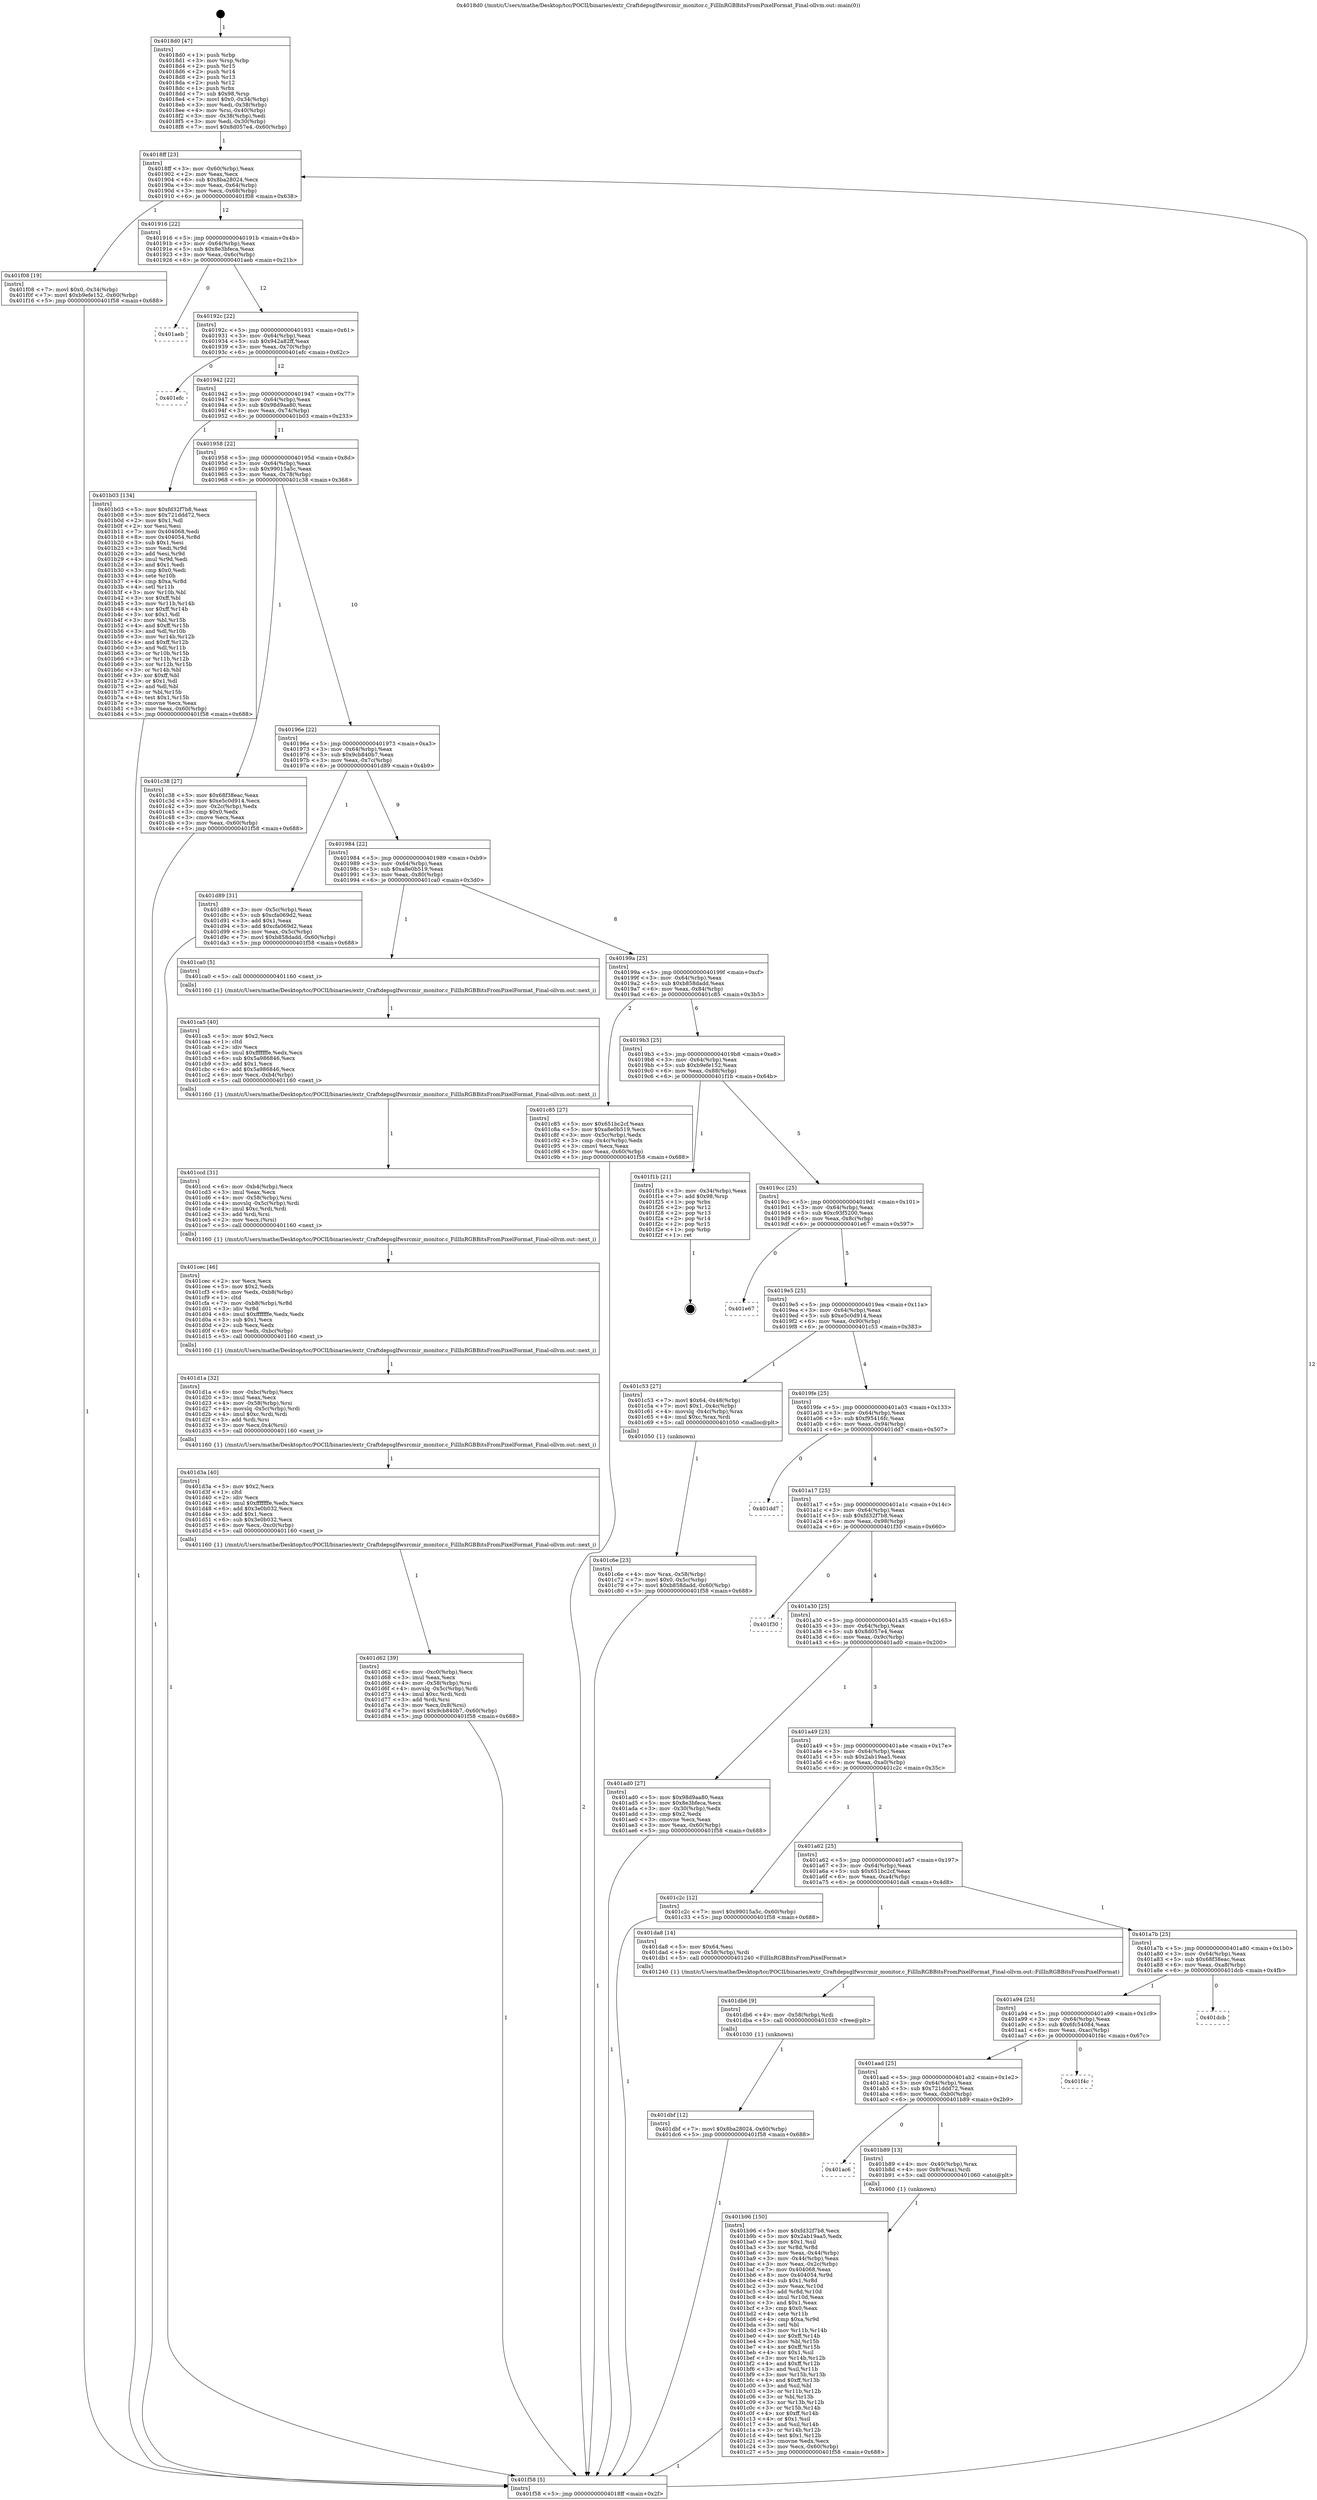 digraph "0x4018d0" {
  label = "0x4018d0 (/mnt/c/Users/mathe/Desktop/tcc/POCII/binaries/extr_Craftdepsglfwsrcmir_monitor.c_FillInRGBBitsFromPixelFormat_Final-ollvm.out::main(0))"
  labelloc = "t"
  node[shape=record]

  Entry [label="",width=0.3,height=0.3,shape=circle,fillcolor=black,style=filled]
  "0x4018ff" [label="{
     0x4018ff [23]\l
     | [instrs]\l
     &nbsp;&nbsp;0x4018ff \<+3\>: mov -0x60(%rbp),%eax\l
     &nbsp;&nbsp;0x401902 \<+2\>: mov %eax,%ecx\l
     &nbsp;&nbsp;0x401904 \<+6\>: sub $0x8ba28024,%ecx\l
     &nbsp;&nbsp;0x40190a \<+3\>: mov %eax,-0x64(%rbp)\l
     &nbsp;&nbsp;0x40190d \<+3\>: mov %ecx,-0x68(%rbp)\l
     &nbsp;&nbsp;0x401910 \<+6\>: je 0000000000401f08 \<main+0x638\>\l
  }"]
  "0x401f08" [label="{
     0x401f08 [19]\l
     | [instrs]\l
     &nbsp;&nbsp;0x401f08 \<+7\>: movl $0x0,-0x34(%rbp)\l
     &nbsp;&nbsp;0x401f0f \<+7\>: movl $0xb9efe152,-0x60(%rbp)\l
     &nbsp;&nbsp;0x401f16 \<+5\>: jmp 0000000000401f58 \<main+0x688\>\l
  }"]
  "0x401916" [label="{
     0x401916 [22]\l
     | [instrs]\l
     &nbsp;&nbsp;0x401916 \<+5\>: jmp 000000000040191b \<main+0x4b\>\l
     &nbsp;&nbsp;0x40191b \<+3\>: mov -0x64(%rbp),%eax\l
     &nbsp;&nbsp;0x40191e \<+5\>: sub $0x8e3bfeca,%eax\l
     &nbsp;&nbsp;0x401923 \<+3\>: mov %eax,-0x6c(%rbp)\l
     &nbsp;&nbsp;0x401926 \<+6\>: je 0000000000401aeb \<main+0x21b\>\l
  }"]
  Exit [label="",width=0.3,height=0.3,shape=circle,fillcolor=black,style=filled,peripheries=2]
  "0x401aeb" [label="{
     0x401aeb\l
  }", style=dashed]
  "0x40192c" [label="{
     0x40192c [22]\l
     | [instrs]\l
     &nbsp;&nbsp;0x40192c \<+5\>: jmp 0000000000401931 \<main+0x61\>\l
     &nbsp;&nbsp;0x401931 \<+3\>: mov -0x64(%rbp),%eax\l
     &nbsp;&nbsp;0x401934 \<+5\>: sub $0x942a82ff,%eax\l
     &nbsp;&nbsp;0x401939 \<+3\>: mov %eax,-0x70(%rbp)\l
     &nbsp;&nbsp;0x40193c \<+6\>: je 0000000000401efc \<main+0x62c\>\l
  }"]
  "0x401dbf" [label="{
     0x401dbf [12]\l
     | [instrs]\l
     &nbsp;&nbsp;0x401dbf \<+7\>: movl $0x8ba28024,-0x60(%rbp)\l
     &nbsp;&nbsp;0x401dc6 \<+5\>: jmp 0000000000401f58 \<main+0x688\>\l
  }"]
  "0x401efc" [label="{
     0x401efc\l
  }", style=dashed]
  "0x401942" [label="{
     0x401942 [22]\l
     | [instrs]\l
     &nbsp;&nbsp;0x401942 \<+5\>: jmp 0000000000401947 \<main+0x77\>\l
     &nbsp;&nbsp;0x401947 \<+3\>: mov -0x64(%rbp),%eax\l
     &nbsp;&nbsp;0x40194a \<+5\>: sub $0x98d9aa80,%eax\l
     &nbsp;&nbsp;0x40194f \<+3\>: mov %eax,-0x74(%rbp)\l
     &nbsp;&nbsp;0x401952 \<+6\>: je 0000000000401b03 \<main+0x233\>\l
  }"]
  "0x401db6" [label="{
     0x401db6 [9]\l
     | [instrs]\l
     &nbsp;&nbsp;0x401db6 \<+4\>: mov -0x58(%rbp),%rdi\l
     &nbsp;&nbsp;0x401dba \<+5\>: call 0000000000401030 \<free@plt\>\l
     | [calls]\l
     &nbsp;&nbsp;0x401030 \{1\} (unknown)\l
  }"]
  "0x401b03" [label="{
     0x401b03 [134]\l
     | [instrs]\l
     &nbsp;&nbsp;0x401b03 \<+5\>: mov $0xfd32f7b8,%eax\l
     &nbsp;&nbsp;0x401b08 \<+5\>: mov $0x721ddd72,%ecx\l
     &nbsp;&nbsp;0x401b0d \<+2\>: mov $0x1,%dl\l
     &nbsp;&nbsp;0x401b0f \<+2\>: xor %esi,%esi\l
     &nbsp;&nbsp;0x401b11 \<+7\>: mov 0x404068,%edi\l
     &nbsp;&nbsp;0x401b18 \<+8\>: mov 0x404054,%r8d\l
     &nbsp;&nbsp;0x401b20 \<+3\>: sub $0x1,%esi\l
     &nbsp;&nbsp;0x401b23 \<+3\>: mov %edi,%r9d\l
     &nbsp;&nbsp;0x401b26 \<+3\>: add %esi,%r9d\l
     &nbsp;&nbsp;0x401b29 \<+4\>: imul %r9d,%edi\l
     &nbsp;&nbsp;0x401b2d \<+3\>: and $0x1,%edi\l
     &nbsp;&nbsp;0x401b30 \<+3\>: cmp $0x0,%edi\l
     &nbsp;&nbsp;0x401b33 \<+4\>: sete %r10b\l
     &nbsp;&nbsp;0x401b37 \<+4\>: cmp $0xa,%r8d\l
     &nbsp;&nbsp;0x401b3b \<+4\>: setl %r11b\l
     &nbsp;&nbsp;0x401b3f \<+3\>: mov %r10b,%bl\l
     &nbsp;&nbsp;0x401b42 \<+3\>: xor $0xff,%bl\l
     &nbsp;&nbsp;0x401b45 \<+3\>: mov %r11b,%r14b\l
     &nbsp;&nbsp;0x401b48 \<+4\>: xor $0xff,%r14b\l
     &nbsp;&nbsp;0x401b4c \<+3\>: xor $0x1,%dl\l
     &nbsp;&nbsp;0x401b4f \<+3\>: mov %bl,%r15b\l
     &nbsp;&nbsp;0x401b52 \<+4\>: and $0xff,%r15b\l
     &nbsp;&nbsp;0x401b56 \<+3\>: and %dl,%r10b\l
     &nbsp;&nbsp;0x401b59 \<+3\>: mov %r14b,%r12b\l
     &nbsp;&nbsp;0x401b5c \<+4\>: and $0xff,%r12b\l
     &nbsp;&nbsp;0x401b60 \<+3\>: and %dl,%r11b\l
     &nbsp;&nbsp;0x401b63 \<+3\>: or %r10b,%r15b\l
     &nbsp;&nbsp;0x401b66 \<+3\>: or %r11b,%r12b\l
     &nbsp;&nbsp;0x401b69 \<+3\>: xor %r12b,%r15b\l
     &nbsp;&nbsp;0x401b6c \<+3\>: or %r14b,%bl\l
     &nbsp;&nbsp;0x401b6f \<+3\>: xor $0xff,%bl\l
     &nbsp;&nbsp;0x401b72 \<+3\>: or $0x1,%dl\l
     &nbsp;&nbsp;0x401b75 \<+2\>: and %dl,%bl\l
     &nbsp;&nbsp;0x401b77 \<+3\>: or %bl,%r15b\l
     &nbsp;&nbsp;0x401b7a \<+4\>: test $0x1,%r15b\l
     &nbsp;&nbsp;0x401b7e \<+3\>: cmovne %ecx,%eax\l
     &nbsp;&nbsp;0x401b81 \<+3\>: mov %eax,-0x60(%rbp)\l
     &nbsp;&nbsp;0x401b84 \<+5\>: jmp 0000000000401f58 \<main+0x688\>\l
  }"]
  "0x401958" [label="{
     0x401958 [22]\l
     | [instrs]\l
     &nbsp;&nbsp;0x401958 \<+5\>: jmp 000000000040195d \<main+0x8d\>\l
     &nbsp;&nbsp;0x40195d \<+3\>: mov -0x64(%rbp),%eax\l
     &nbsp;&nbsp;0x401960 \<+5\>: sub $0x99015a5c,%eax\l
     &nbsp;&nbsp;0x401965 \<+3\>: mov %eax,-0x78(%rbp)\l
     &nbsp;&nbsp;0x401968 \<+6\>: je 0000000000401c38 \<main+0x368\>\l
  }"]
  "0x401d62" [label="{
     0x401d62 [39]\l
     | [instrs]\l
     &nbsp;&nbsp;0x401d62 \<+6\>: mov -0xc0(%rbp),%ecx\l
     &nbsp;&nbsp;0x401d68 \<+3\>: imul %eax,%ecx\l
     &nbsp;&nbsp;0x401d6b \<+4\>: mov -0x58(%rbp),%rsi\l
     &nbsp;&nbsp;0x401d6f \<+4\>: movslq -0x5c(%rbp),%rdi\l
     &nbsp;&nbsp;0x401d73 \<+4\>: imul $0xc,%rdi,%rdi\l
     &nbsp;&nbsp;0x401d77 \<+3\>: add %rdi,%rsi\l
     &nbsp;&nbsp;0x401d7a \<+3\>: mov %ecx,0x8(%rsi)\l
     &nbsp;&nbsp;0x401d7d \<+7\>: movl $0x9cb840b7,-0x60(%rbp)\l
     &nbsp;&nbsp;0x401d84 \<+5\>: jmp 0000000000401f58 \<main+0x688\>\l
  }"]
  "0x401c38" [label="{
     0x401c38 [27]\l
     | [instrs]\l
     &nbsp;&nbsp;0x401c38 \<+5\>: mov $0x68f38eac,%eax\l
     &nbsp;&nbsp;0x401c3d \<+5\>: mov $0xe5c0d914,%ecx\l
     &nbsp;&nbsp;0x401c42 \<+3\>: mov -0x2c(%rbp),%edx\l
     &nbsp;&nbsp;0x401c45 \<+3\>: cmp $0x0,%edx\l
     &nbsp;&nbsp;0x401c48 \<+3\>: cmove %ecx,%eax\l
     &nbsp;&nbsp;0x401c4b \<+3\>: mov %eax,-0x60(%rbp)\l
     &nbsp;&nbsp;0x401c4e \<+5\>: jmp 0000000000401f58 \<main+0x688\>\l
  }"]
  "0x40196e" [label="{
     0x40196e [22]\l
     | [instrs]\l
     &nbsp;&nbsp;0x40196e \<+5\>: jmp 0000000000401973 \<main+0xa3\>\l
     &nbsp;&nbsp;0x401973 \<+3\>: mov -0x64(%rbp),%eax\l
     &nbsp;&nbsp;0x401976 \<+5\>: sub $0x9cb840b7,%eax\l
     &nbsp;&nbsp;0x40197b \<+3\>: mov %eax,-0x7c(%rbp)\l
     &nbsp;&nbsp;0x40197e \<+6\>: je 0000000000401d89 \<main+0x4b9\>\l
  }"]
  "0x401d3a" [label="{
     0x401d3a [40]\l
     | [instrs]\l
     &nbsp;&nbsp;0x401d3a \<+5\>: mov $0x2,%ecx\l
     &nbsp;&nbsp;0x401d3f \<+1\>: cltd\l
     &nbsp;&nbsp;0x401d40 \<+2\>: idiv %ecx\l
     &nbsp;&nbsp;0x401d42 \<+6\>: imul $0xfffffffe,%edx,%ecx\l
     &nbsp;&nbsp;0x401d48 \<+6\>: add $0x3e0b032,%ecx\l
     &nbsp;&nbsp;0x401d4e \<+3\>: add $0x1,%ecx\l
     &nbsp;&nbsp;0x401d51 \<+6\>: sub $0x3e0b032,%ecx\l
     &nbsp;&nbsp;0x401d57 \<+6\>: mov %ecx,-0xc0(%rbp)\l
     &nbsp;&nbsp;0x401d5d \<+5\>: call 0000000000401160 \<next_i\>\l
     | [calls]\l
     &nbsp;&nbsp;0x401160 \{1\} (/mnt/c/Users/mathe/Desktop/tcc/POCII/binaries/extr_Craftdepsglfwsrcmir_monitor.c_FillInRGBBitsFromPixelFormat_Final-ollvm.out::next_i)\l
  }"]
  "0x401d89" [label="{
     0x401d89 [31]\l
     | [instrs]\l
     &nbsp;&nbsp;0x401d89 \<+3\>: mov -0x5c(%rbp),%eax\l
     &nbsp;&nbsp;0x401d8c \<+5\>: sub $0xcfa069d2,%eax\l
     &nbsp;&nbsp;0x401d91 \<+3\>: add $0x1,%eax\l
     &nbsp;&nbsp;0x401d94 \<+5\>: add $0xcfa069d2,%eax\l
     &nbsp;&nbsp;0x401d99 \<+3\>: mov %eax,-0x5c(%rbp)\l
     &nbsp;&nbsp;0x401d9c \<+7\>: movl $0xb858dadd,-0x60(%rbp)\l
     &nbsp;&nbsp;0x401da3 \<+5\>: jmp 0000000000401f58 \<main+0x688\>\l
  }"]
  "0x401984" [label="{
     0x401984 [22]\l
     | [instrs]\l
     &nbsp;&nbsp;0x401984 \<+5\>: jmp 0000000000401989 \<main+0xb9\>\l
     &nbsp;&nbsp;0x401989 \<+3\>: mov -0x64(%rbp),%eax\l
     &nbsp;&nbsp;0x40198c \<+5\>: sub $0xa8e0b519,%eax\l
     &nbsp;&nbsp;0x401991 \<+3\>: mov %eax,-0x80(%rbp)\l
     &nbsp;&nbsp;0x401994 \<+6\>: je 0000000000401ca0 \<main+0x3d0\>\l
  }"]
  "0x401d1a" [label="{
     0x401d1a [32]\l
     | [instrs]\l
     &nbsp;&nbsp;0x401d1a \<+6\>: mov -0xbc(%rbp),%ecx\l
     &nbsp;&nbsp;0x401d20 \<+3\>: imul %eax,%ecx\l
     &nbsp;&nbsp;0x401d23 \<+4\>: mov -0x58(%rbp),%rsi\l
     &nbsp;&nbsp;0x401d27 \<+4\>: movslq -0x5c(%rbp),%rdi\l
     &nbsp;&nbsp;0x401d2b \<+4\>: imul $0xc,%rdi,%rdi\l
     &nbsp;&nbsp;0x401d2f \<+3\>: add %rdi,%rsi\l
     &nbsp;&nbsp;0x401d32 \<+3\>: mov %ecx,0x4(%rsi)\l
     &nbsp;&nbsp;0x401d35 \<+5\>: call 0000000000401160 \<next_i\>\l
     | [calls]\l
     &nbsp;&nbsp;0x401160 \{1\} (/mnt/c/Users/mathe/Desktop/tcc/POCII/binaries/extr_Craftdepsglfwsrcmir_monitor.c_FillInRGBBitsFromPixelFormat_Final-ollvm.out::next_i)\l
  }"]
  "0x401ca0" [label="{
     0x401ca0 [5]\l
     | [instrs]\l
     &nbsp;&nbsp;0x401ca0 \<+5\>: call 0000000000401160 \<next_i\>\l
     | [calls]\l
     &nbsp;&nbsp;0x401160 \{1\} (/mnt/c/Users/mathe/Desktop/tcc/POCII/binaries/extr_Craftdepsglfwsrcmir_monitor.c_FillInRGBBitsFromPixelFormat_Final-ollvm.out::next_i)\l
  }"]
  "0x40199a" [label="{
     0x40199a [25]\l
     | [instrs]\l
     &nbsp;&nbsp;0x40199a \<+5\>: jmp 000000000040199f \<main+0xcf\>\l
     &nbsp;&nbsp;0x40199f \<+3\>: mov -0x64(%rbp),%eax\l
     &nbsp;&nbsp;0x4019a2 \<+5\>: sub $0xb858dadd,%eax\l
     &nbsp;&nbsp;0x4019a7 \<+6\>: mov %eax,-0x84(%rbp)\l
     &nbsp;&nbsp;0x4019ad \<+6\>: je 0000000000401c85 \<main+0x3b5\>\l
  }"]
  "0x401cec" [label="{
     0x401cec [46]\l
     | [instrs]\l
     &nbsp;&nbsp;0x401cec \<+2\>: xor %ecx,%ecx\l
     &nbsp;&nbsp;0x401cee \<+5\>: mov $0x2,%edx\l
     &nbsp;&nbsp;0x401cf3 \<+6\>: mov %edx,-0xb8(%rbp)\l
     &nbsp;&nbsp;0x401cf9 \<+1\>: cltd\l
     &nbsp;&nbsp;0x401cfa \<+7\>: mov -0xb8(%rbp),%r8d\l
     &nbsp;&nbsp;0x401d01 \<+3\>: idiv %r8d\l
     &nbsp;&nbsp;0x401d04 \<+6\>: imul $0xfffffffe,%edx,%edx\l
     &nbsp;&nbsp;0x401d0a \<+3\>: sub $0x1,%ecx\l
     &nbsp;&nbsp;0x401d0d \<+2\>: sub %ecx,%edx\l
     &nbsp;&nbsp;0x401d0f \<+6\>: mov %edx,-0xbc(%rbp)\l
     &nbsp;&nbsp;0x401d15 \<+5\>: call 0000000000401160 \<next_i\>\l
     | [calls]\l
     &nbsp;&nbsp;0x401160 \{1\} (/mnt/c/Users/mathe/Desktop/tcc/POCII/binaries/extr_Craftdepsglfwsrcmir_monitor.c_FillInRGBBitsFromPixelFormat_Final-ollvm.out::next_i)\l
  }"]
  "0x401c85" [label="{
     0x401c85 [27]\l
     | [instrs]\l
     &nbsp;&nbsp;0x401c85 \<+5\>: mov $0x651bc2cf,%eax\l
     &nbsp;&nbsp;0x401c8a \<+5\>: mov $0xa8e0b519,%ecx\l
     &nbsp;&nbsp;0x401c8f \<+3\>: mov -0x5c(%rbp),%edx\l
     &nbsp;&nbsp;0x401c92 \<+3\>: cmp -0x4c(%rbp),%edx\l
     &nbsp;&nbsp;0x401c95 \<+3\>: cmovl %ecx,%eax\l
     &nbsp;&nbsp;0x401c98 \<+3\>: mov %eax,-0x60(%rbp)\l
     &nbsp;&nbsp;0x401c9b \<+5\>: jmp 0000000000401f58 \<main+0x688\>\l
  }"]
  "0x4019b3" [label="{
     0x4019b3 [25]\l
     | [instrs]\l
     &nbsp;&nbsp;0x4019b3 \<+5\>: jmp 00000000004019b8 \<main+0xe8\>\l
     &nbsp;&nbsp;0x4019b8 \<+3\>: mov -0x64(%rbp),%eax\l
     &nbsp;&nbsp;0x4019bb \<+5\>: sub $0xb9efe152,%eax\l
     &nbsp;&nbsp;0x4019c0 \<+6\>: mov %eax,-0x88(%rbp)\l
     &nbsp;&nbsp;0x4019c6 \<+6\>: je 0000000000401f1b \<main+0x64b\>\l
  }"]
  "0x401ccd" [label="{
     0x401ccd [31]\l
     | [instrs]\l
     &nbsp;&nbsp;0x401ccd \<+6\>: mov -0xb4(%rbp),%ecx\l
     &nbsp;&nbsp;0x401cd3 \<+3\>: imul %eax,%ecx\l
     &nbsp;&nbsp;0x401cd6 \<+4\>: mov -0x58(%rbp),%rsi\l
     &nbsp;&nbsp;0x401cda \<+4\>: movslq -0x5c(%rbp),%rdi\l
     &nbsp;&nbsp;0x401cde \<+4\>: imul $0xc,%rdi,%rdi\l
     &nbsp;&nbsp;0x401ce2 \<+3\>: add %rdi,%rsi\l
     &nbsp;&nbsp;0x401ce5 \<+2\>: mov %ecx,(%rsi)\l
     &nbsp;&nbsp;0x401ce7 \<+5\>: call 0000000000401160 \<next_i\>\l
     | [calls]\l
     &nbsp;&nbsp;0x401160 \{1\} (/mnt/c/Users/mathe/Desktop/tcc/POCII/binaries/extr_Craftdepsglfwsrcmir_monitor.c_FillInRGBBitsFromPixelFormat_Final-ollvm.out::next_i)\l
  }"]
  "0x401f1b" [label="{
     0x401f1b [21]\l
     | [instrs]\l
     &nbsp;&nbsp;0x401f1b \<+3\>: mov -0x34(%rbp),%eax\l
     &nbsp;&nbsp;0x401f1e \<+7\>: add $0x98,%rsp\l
     &nbsp;&nbsp;0x401f25 \<+1\>: pop %rbx\l
     &nbsp;&nbsp;0x401f26 \<+2\>: pop %r12\l
     &nbsp;&nbsp;0x401f28 \<+2\>: pop %r13\l
     &nbsp;&nbsp;0x401f2a \<+2\>: pop %r14\l
     &nbsp;&nbsp;0x401f2c \<+2\>: pop %r15\l
     &nbsp;&nbsp;0x401f2e \<+1\>: pop %rbp\l
     &nbsp;&nbsp;0x401f2f \<+1\>: ret\l
  }"]
  "0x4019cc" [label="{
     0x4019cc [25]\l
     | [instrs]\l
     &nbsp;&nbsp;0x4019cc \<+5\>: jmp 00000000004019d1 \<main+0x101\>\l
     &nbsp;&nbsp;0x4019d1 \<+3\>: mov -0x64(%rbp),%eax\l
     &nbsp;&nbsp;0x4019d4 \<+5\>: sub $0xc93f5200,%eax\l
     &nbsp;&nbsp;0x4019d9 \<+6\>: mov %eax,-0x8c(%rbp)\l
     &nbsp;&nbsp;0x4019df \<+6\>: je 0000000000401e67 \<main+0x597\>\l
  }"]
  "0x401ca5" [label="{
     0x401ca5 [40]\l
     | [instrs]\l
     &nbsp;&nbsp;0x401ca5 \<+5\>: mov $0x2,%ecx\l
     &nbsp;&nbsp;0x401caa \<+1\>: cltd\l
     &nbsp;&nbsp;0x401cab \<+2\>: idiv %ecx\l
     &nbsp;&nbsp;0x401cad \<+6\>: imul $0xfffffffe,%edx,%ecx\l
     &nbsp;&nbsp;0x401cb3 \<+6\>: sub $0x5a986846,%ecx\l
     &nbsp;&nbsp;0x401cb9 \<+3\>: add $0x1,%ecx\l
     &nbsp;&nbsp;0x401cbc \<+6\>: add $0x5a986846,%ecx\l
     &nbsp;&nbsp;0x401cc2 \<+6\>: mov %ecx,-0xb4(%rbp)\l
     &nbsp;&nbsp;0x401cc8 \<+5\>: call 0000000000401160 \<next_i\>\l
     | [calls]\l
     &nbsp;&nbsp;0x401160 \{1\} (/mnt/c/Users/mathe/Desktop/tcc/POCII/binaries/extr_Craftdepsglfwsrcmir_monitor.c_FillInRGBBitsFromPixelFormat_Final-ollvm.out::next_i)\l
  }"]
  "0x401e67" [label="{
     0x401e67\l
  }", style=dashed]
  "0x4019e5" [label="{
     0x4019e5 [25]\l
     | [instrs]\l
     &nbsp;&nbsp;0x4019e5 \<+5\>: jmp 00000000004019ea \<main+0x11a\>\l
     &nbsp;&nbsp;0x4019ea \<+3\>: mov -0x64(%rbp),%eax\l
     &nbsp;&nbsp;0x4019ed \<+5\>: sub $0xe5c0d914,%eax\l
     &nbsp;&nbsp;0x4019f2 \<+6\>: mov %eax,-0x90(%rbp)\l
     &nbsp;&nbsp;0x4019f8 \<+6\>: je 0000000000401c53 \<main+0x383\>\l
  }"]
  "0x401c6e" [label="{
     0x401c6e [23]\l
     | [instrs]\l
     &nbsp;&nbsp;0x401c6e \<+4\>: mov %rax,-0x58(%rbp)\l
     &nbsp;&nbsp;0x401c72 \<+7\>: movl $0x0,-0x5c(%rbp)\l
     &nbsp;&nbsp;0x401c79 \<+7\>: movl $0xb858dadd,-0x60(%rbp)\l
     &nbsp;&nbsp;0x401c80 \<+5\>: jmp 0000000000401f58 \<main+0x688\>\l
  }"]
  "0x401c53" [label="{
     0x401c53 [27]\l
     | [instrs]\l
     &nbsp;&nbsp;0x401c53 \<+7\>: movl $0x64,-0x48(%rbp)\l
     &nbsp;&nbsp;0x401c5a \<+7\>: movl $0x1,-0x4c(%rbp)\l
     &nbsp;&nbsp;0x401c61 \<+4\>: movslq -0x4c(%rbp),%rax\l
     &nbsp;&nbsp;0x401c65 \<+4\>: imul $0xc,%rax,%rdi\l
     &nbsp;&nbsp;0x401c69 \<+5\>: call 0000000000401050 \<malloc@plt\>\l
     | [calls]\l
     &nbsp;&nbsp;0x401050 \{1\} (unknown)\l
  }"]
  "0x4019fe" [label="{
     0x4019fe [25]\l
     | [instrs]\l
     &nbsp;&nbsp;0x4019fe \<+5\>: jmp 0000000000401a03 \<main+0x133\>\l
     &nbsp;&nbsp;0x401a03 \<+3\>: mov -0x64(%rbp),%eax\l
     &nbsp;&nbsp;0x401a06 \<+5\>: sub $0xf95416fc,%eax\l
     &nbsp;&nbsp;0x401a0b \<+6\>: mov %eax,-0x94(%rbp)\l
     &nbsp;&nbsp;0x401a11 \<+6\>: je 0000000000401dd7 \<main+0x507\>\l
  }"]
  "0x401b96" [label="{
     0x401b96 [150]\l
     | [instrs]\l
     &nbsp;&nbsp;0x401b96 \<+5\>: mov $0xfd32f7b8,%ecx\l
     &nbsp;&nbsp;0x401b9b \<+5\>: mov $0x2ab19aa5,%edx\l
     &nbsp;&nbsp;0x401ba0 \<+3\>: mov $0x1,%sil\l
     &nbsp;&nbsp;0x401ba3 \<+3\>: xor %r8d,%r8d\l
     &nbsp;&nbsp;0x401ba6 \<+3\>: mov %eax,-0x44(%rbp)\l
     &nbsp;&nbsp;0x401ba9 \<+3\>: mov -0x44(%rbp),%eax\l
     &nbsp;&nbsp;0x401bac \<+3\>: mov %eax,-0x2c(%rbp)\l
     &nbsp;&nbsp;0x401baf \<+7\>: mov 0x404068,%eax\l
     &nbsp;&nbsp;0x401bb6 \<+8\>: mov 0x404054,%r9d\l
     &nbsp;&nbsp;0x401bbe \<+4\>: sub $0x1,%r8d\l
     &nbsp;&nbsp;0x401bc2 \<+3\>: mov %eax,%r10d\l
     &nbsp;&nbsp;0x401bc5 \<+3\>: add %r8d,%r10d\l
     &nbsp;&nbsp;0x401bc8 \<+4\>: imul %r10d,%eax\l
     &nbsp;&nbsp;0x401bcc \<+3\>: and $0x1,%eax\l
     &nbsp;&nbsp;0x401bcf \<+3\>: cmp $0x0,%eax\l
     &nbsp;&nbsp;0x401bd2 \<+4\>: sete %r11b\l
     &nbsp;&nbsp;0x401bd6 \<+4\>: cmp $0xa,%r9d\l
     &nbsp;&nbsp;0x401bda \<+3\>: setl %bl\l
     &nbsp;&nbsp;0x401bdd \<+3\>: mov %r11b,%r14b\l
     &nbsp;&nbsp;0x401be0 \<+4\>: xor $0xff,%r14b\l
     &nbsp;&nbsp;0x401be4 \<+3\>: mov %bl,%r15b\l
     &nbsp;&nbsp;0x401be7 \<+4\>: xor $0xff,%r15b\l
     &nbsp;&nbsp;0x401beb \<+4\>: xor $0x1,%sil\l
     &nbsp;&nbsp;0x401bef \<+3\>: mov %r14b,%r12b\l
     &nbsp;&nbsp;0x401bf2 \<+4\>: and $0xff,%r12b\l
     &nbsp;&nbsp;0x401bf6 \<+3\>: and %sil,%r11b\l
     &nbsp;&nbsp;0x401bf9 \<+3\>: mov %r15b,%r13b\l
     &nbsp;&nbsp;0x401bfc \<+4\>: and $0xff,%r13b\l
     &nbsp;&nbsp;0x401c00 \<+3\>: and %sil,%bl\l
     &nbsp;&nbsp;0x401c03 \<+3\>: or %r11b,%r12b\l
     &nbsp;&nbsp;0x401c06 \<+3\>: or %bl,%r13b\l
     &nbsp;&nbsp;0x401c09 \<+3\>: xor %r13b,%r12b\l
     &nbsp;&nbsp;0x401c0c \<+3\>: or %r15b,%r14b\l
     &nbsp;&nbsp;0x401c0f \<+4\>: xor $0xff,%r14b\l
     &nbsp;&nbsp;0x401c13 \<+4\>: or $0x1,%sil\l
     &nbsp;&nbsp;0x401c17 \<+3\>: and %sil,%r14b\l
     &nbsp;&nbsp;0x401c1a \<+3\>: or %r14b,%r12b\l
     &nbsp;&nbsp;0x401c1d \<+4\>: test $0x1,%r12b\l
     &nbsp;&nbsp;0x401c21 \<+3\>: cmovne %edx,%ecx\l
     &nbsp;&nbsp;0x401c24 \<+3\>: mov %ecx,-0x60(%rbp)\l
     &nbsp;&nbsp;0x401c27 \<+5\>: jmp 0000000000401f58 \<main+0x688\>\l
  }"]
  "0x401dd7" [label="{
     0x401dd7\l
  }", style=dashed]
  "0x401a17" [label="{
     0x401a17 [25]\l
     | [instrs]\l
     &nbsp;&nbsp;0x401a17 \<+5\>: jmp 0000000000401a1c \<main+0x14c\>\l
     &nbsp;&nbsp;0x401a1c \<+3\>: mov -0x64(%rbp),%eax\l
     &nbsp;&nbsp;0x401a1f \<+5\>: sub $0xfd32f7b8,%eax\l
     &nbsp;&nbsp;0x401a24 \<+6\>: mov %eax,-0x98(%rbp)\l
     &nbsp;&nbsp;0x401a2a \<+6\>: je 0000000000401f30 \<main+0x660\>\l
  }"]
  "0x401ac6" [label="{
     0x401ac6\l
  }", style=dashed]
  "0x401f30" [label="{
     0x401f30\l
  }", style=dashed]
  "0x401a30" [label="{
     0x401a30 [25]\l
     | [instrs]\l
     &nbsp;&nbsp;0x401a30 \<+5\>: jmp 0000000000401a35 \<main+0x165\>\l
     &nbsp;&nbsp;0x401a35 \<+3\>: mov -0x64(%rbp),%eax\l
     &nbsp;&nbsp;0x401a38 \<+5\>: sub $0x8d057e4,%eax\l
     &nbsp;&nbsp;0x401a3d \<+6\>: mov %eax,-0x9c(%rbp)\l
     &nbsp;&nbsp;0x401a43 \<+6\>: je 0000000000401ad0 \<main+0x200\>\l
  }"]
  "0x401b89" [label="{
     0x401b89 [13]\l
     | [instrs]\l
     &nbsp;&nbsp;0x401b89 \<+4\>: mov -0x40(%rbp),%rax\l
     &nbsp;&nbsp;0x401b8d \<+4\>: mov 0x8(%rax),%rdi\l
     &nbsp;&nbsp;0x401b91 \<+5\>: call 0000000000401060 \<atoi@plt\>\l
     | [calls]\l
     &nbsp;&nbsp;0x401060 \{1\} (unknown)\l
  }"]
  "0x401ad0" [label="{
     0x401ad0 [27]\l
     | [instrs]\l
     &nbsp;&nbsp;0x401ad0 \<+5\>: mov $0x98d9aa80,%eax\l
     &nbsp;&nbsp;0x401ad5 \<+5\>: mov $0x8e3bfeca,%ecx\l
     &nbsp;&nbsp;0x401ada \<+3\>: mov -0x30(%rbp),%edx\l
     &nbsp;&nbsp;0x401add \<+3\>: cmp $0x2,%edx\l
     &nbsp;&nbsp;0x401ae0 \<+3\>: cmovne %ecx,%eax\l
     &nbsp;&nbsp;0x401ae3 \<+3\>: mov %eax,-0x60(%rbp)\l
     &nbsp;&nbsp;0x401ae6 \<+5\>: jmp 0000000000401f58 \<main+0x688\>\l
  }"]
  "0x401a49" [label="{
     0x401a49 [25]\l
     | [instrs]\l
     &nbsp;&nbsp;0x401a49 \<+5\>: jmp 0000000000401a4e \<main+0x17e\>\l
     &nbsp;&nbsp;0x401a4e \<+3\>: mov -0x64(%rbp),%eax\l
     &nbsp;&nbsp;0x401a51 \<+5\>: sub $0x2ab19aa5,%eax\l
     &nbsp;&nbsp;0x401a56 \<+6\>: mov %eax,-0xa0(%rbp)\l
     &nbsp;&nbsp;0x401a5c \<+6\>: je 0000000000401c2c \<main+0x35c\>\l
  }"]
  "0x401f58" [label="{
     0x401f58 [5]\l
     | [instrs]\l
     &nbsp;&nbsp;0x401f58 \<+5\>: jmp 00000000004018ff \<main+0x2f\>\l
  }"]
  "0x4018d0" [label="{
     0x4018d0 [47]\l
     | [instrs]\l
     &nbsp;&nbsp;0x4018d0 \<+1\>: push %rbp\l
     &nbsp;&nbsp;0x4018d1 \<+3\>: mov %rsp,%rbp\l
     &nbsp;&nbsp;0x4018d4 \<+2\>: push %r15\l
     &nbsp;&nbsp;0x4018d6 \<+2\>: push %r14\l
     &nbsp;&nbsp;0x4018d8 \<+2\>: push %r13\l
     &nbsp;&nbsp;0x4018da \<+2\>: push %r12\l
     &nbsp;&nbsp;0x4018dc \<+1\>: push %rbx\l
     &nbsp;&nbsp;0x4018dd \<+7\>: sub $0x98,%rsp\l
     &nbsp;&nbsp;0x4018e4 \<+7\>: movl $0x0,-0x34(%rbp)\l
     &nbsp;&nbsp;0x4018eb \<+3\>: mov %edi,-0x38(%rbp)\l
     &nbsp;&nbsp;0x4018ee \<+4\>: mov %rsi,-0x40(%rbp)\l
     &nbsp;&nbsp;0x4018f2 \<+3\>: mov -0x38(%rbp),%edi\l
     &nbsp;&nbsp;0x4018f5 \<+3\>: mov %edi,-0x30(%rbp)\l
     &nbsp;&nbsp;0x4018f8 \<+7\>: movl $0x8d057e4,-0x60(%rbp)\l
  }"]
  "0x401aad" [label="{
     0x401aad [25]\l
     | [instrs]\l
     &nbsp;&nbsp;0x401aad \<+5\>: jmp 0000000000401ab2 \<main+0x1e2\>\l
     &nbsp;&nbsp;0x401ab2 \<+3\>: mov -0x64(%rbp),%eax\l
     &nbsp;&nbsp;0x401ab5 \<+5\>: sub $0x721ddd72,%eax\l
     &nbsp;&nbsp;0x401aba \<+6\>: mov %eax,-0xb0(%rbp)\l
     &nbsp;&nbsp;0x401ac0 \<+6\>: je 0000000000401b89 \<main+0x2b9\>\l
  }"]
  "0x401c2c" [label="{
     0x401c2c [12]\l
     | [instrs]\l
     &nbsp;&nbsp;0x401c2c \<+7\>: movl $0x99015a5c,-0x60(%rbp)\l
     &nbsp;&nbsp;0x401c33 \<+5\>: jmp 0000000000401f58 \<main+0x688\>\l
  }"]
  "0x401a62" [label="{
     0x401a62 [25]\l
     | [instrs]\l
     &nbsp;&nbsp;0x401a62 \<+5\>: jmp 0000000000401a67 \<main+0x197\>\l
     &nbsp;&nbsp;0x401a67 \<+3\>: mov -0x64(%rbp),%eax\l
     &nbsp;&nbsp;0x401a6a \<+5\>: sub $0x651bc2cf,%eax\l
     &nbsp;&nbsp;0x401a6f \<+6\>: mov %eax,-0xa4(%rbp)\l
     &nbsp;&nbsp;0x401a75 \<+6\>: je 0000000000401da8 \<main+0x4d8\>\l
  }"]
  "0x401f4c" [label="{
     0x401f4c\l
  }", style=dashed]
  "0x401da8" [label="{
     0x401da8 [14]\l
     | [instrs]\l
     &nbsp;&nbsp;0x401da8 \<+5\>: mov $0x64,%esi\l
     &nbsp;&nbsp;0x401dad \<+4\>: mov -0x58(%rbp),%rdi\l
     &nbsp;&nbsp;0x401db1 \<+5\>: call 0000000000401240 \<FillInRGBBitsFromPixelFormat\>\l
     | [calls]\l
     &nbsp;&nbsp;0x401240 \{1\} (/mnt/c/Users/mathe/Desktop/tcc/POCII/binaries/extr_Craftdepsglfwsrcmir_monitor.c_FillInRGBBitsFromPixelFormat_Final-ollvm.out::FillInRGBBitsFromPixelFormat)\l
  }"]
  "0x401a7b" [label="{
     0x401a7b [25]\l
     | [instrs]\l
     &nbsp;&nbsp;0x401a7b \<+5\>: jmp 0000000000401a80 \<main+0x1b0\>\l
     &nbsp;&nbsp;0x401a80 \<+3\>: mov -0x64(%rbp),%eax\l
     &nbsp;&nbsp;0x401a83 \<+5\>: sub $0x68f38eac,%eax\l
     &nbsp;&nbsp;0x401a88 \<+6\>: mov %eax,-0xa8(%rbp)\l
     &nbsp;&nbsp;0x401a8e \<+6\>: je 0000000000401dcb \<main+0x4fb\>\l
  }"]
  "0x401a94" [label="{
     0x401a94 [25]\l
     | [instrs]\l
     &nbsp;&nbsp;0x401a94 \<+5\>: jmp 0000000000401a99 \<main+0x1c9\>\l
     &nbsp;&nbsp;0x401a99 \<+3\>: mov -0x64(%rbp),%eax\l
     &nbsp;&nbsp;0x401a9c \<+5\>: sub $0x6fc54084,%eax\l
     &nbsp;&nbsp;0x401aa1 \<+6\>: mov %eax,-0xac(%rbp)\l
     &nbsp;&nbsp;0x401aa7 \<+6\>: je 0000000000401f4c \<main+0x67c\>\l
  }"]
  "0x401dcb" [label="{
     0x401dcb\l
  }", style=dashed]
  Entry -> "0x4018d0" [label=" 1"]
  "0x4018ff" -> "0x401f08" [label=" 1"]
  "0x4018ff" -> "0x401916" [label=" 12"]
  "0x401f1b" -> Exit [label=" 1"]
  "0x401916" -> "0x401aeb" [label=" 0"]
  "0x401916" -> "0x40192c" [label=" 12"]
  "0x401f08" -> "0x401f58" [label=" 1"]
  "0x40192c" -> "0x401efc" [label=" 0"]
  "0x40192c" -> "0x401942" [label=" 12"]
  "0x401dbf" -> "0x401f58" [label=" 1"]
  "0x401942" -> "0x401b03" [label=" 1"]
  "0x401942" -> "0x401958" [label=" 11"]
  "0x401db6" -> "0x401dbf" [label=" 1"]
  "0x401958" -> "0x401c38" [label=" 1"]
  "0x401958" -> "0x40196e" [label=" 10"]
  "0x401da8" -> "0x401db6" [label=" 1"]
  "0x40196e" -> "0x401d89" [label=" 1"]
  "0x40196e" -> "0x401984" [label=" 9"]
  "0x401d89" -> "0x401f58" [label=" 1"]
  "0x401984" -> "0x401ca0" [label=" 1"]
  "0x401984" -> "0x40199a" [label=" 8"]
  "0x401d62" -> "0x401f58" [label=" 1"]
  "0x40199a" -> "0x401c85" [label=" 2"]
  "0x40199a" -> "0x4019b3" [label=" 6"]
  "0x401d3a" -> "0x401d62" [label=" 1"]
  "0x4019b3" -> "0x401f1b" [label=" 1"]
  "0x4019b3" -> "0x4019cc" [label=" 5"]
  "0x401d1a" -> "0x401d3a" [label=" 1"]
  "0x4019cc" -> "0x401e67" [label=" 0"]
  "0x4019cc" -> "0x4019e5" [label=" 5"]
  "0x401cec" -> "0x401d1a" [label=" 1"]
  "0x4019e5" -> "0x401c53" [label=" 1"]
  "0x4019e5" -> "0x4019fe" [label=" 4"]
  "0x401ccd" -> "0x401cec" [label=" 1"]
  "0x4019fe" -> "0x401dd7" [label=" 0"]
  "0x4019fe" -> "0x401a17" [label=" 4"]
  "0x401ca5" -> "0x401ccd" [label=" 1"]
  "0x401a17" -> "0x401f30" [label=" 0"]
  "0x401a17" -> "0x401a30" [label=" 4"]
  "0x401ca0" -> "0x401ca5" [label=" 1"]
  "0x401a30" -> "0x401ad0" [label=" 1"]
  "0x401a30" -> "0x401a49" [label=" 3"]
  "0x401ad0" -> "0x401f58" [label=" 1"]
  "0x4018d0" -> "0x4018ff" [label=" 1"]
  "0x401f58" -> "0x4018ff" [label=" 12"]
  "0x401b03" -> "0x401f58" [label=" 1"]
  "0x401c85" -> "0x401f58" [label=" 2"]
  "0x401a49" -> "0x401c2c" [label=" 1"]
  "0x401a49" -> "0x401a62" [label=" 2"]
  "0x401c53" -> "0x401c6e" [label=" 1"]
  "0x401a62" -> "0x401da8" [label=" 1"]
  "0x401a62" -> "0x401a7b" [label=" 1"]
  "0x401c38" -> "0x401f58" [label=" 1"]
  "0x401a7b" -> "0x401dcb" [label=" 0"]
  "0x401a7b" -> "0x401a94" [label=" 1"]
  "0x401c2c" -> "0x401f58" [label=" 1"]
  "0x401a94" -> "0x401f4c" [label=" 0"]
  "0x401a94" -> "0x401aad" [label=" 1"]
  "0x401c6e" -> "0x401f58" [label=" 1"]
  "0x401aad" -> "0x401b89" [label=" 1"]
  "0x401aad" -> "0x401ac6" [label=" 0"]
  "0x401b89" -> "0x401b96" [label=" 1"]
  "0x401b96" -> "0x401f58" [label=" 1"]
}
